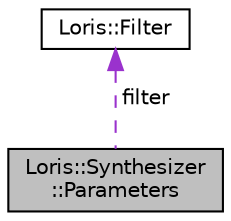digraph "Loris::Synthesizer::Parameters"
{
 // LATEX_PDF_SIZE
  edge [fontname="Helvetica",fontsize="10",labelfontname="Helvetica",labelfontsize="10"];
  node [fontname="Helvetica",fontsize="10",shape=record];
  Node1 [label="Loris::Synthesizer\l::Parameters",height=0.2,width=0.4,color="black", fillcolor="grey75", style="filled", fontcolor="black",tooltip=" "];
  Node2 -> Node1 [dir="back",color="darkorchid3",fontsize="10",style="dashed",label=" filter" ,fontname="Helvetica"];
  Node2 [label="Loris::Filter",height=0.2,width=0.4,color="black", fillcolor="white", style="filled",URL="$a00163.html",tooltip=" "];
}
